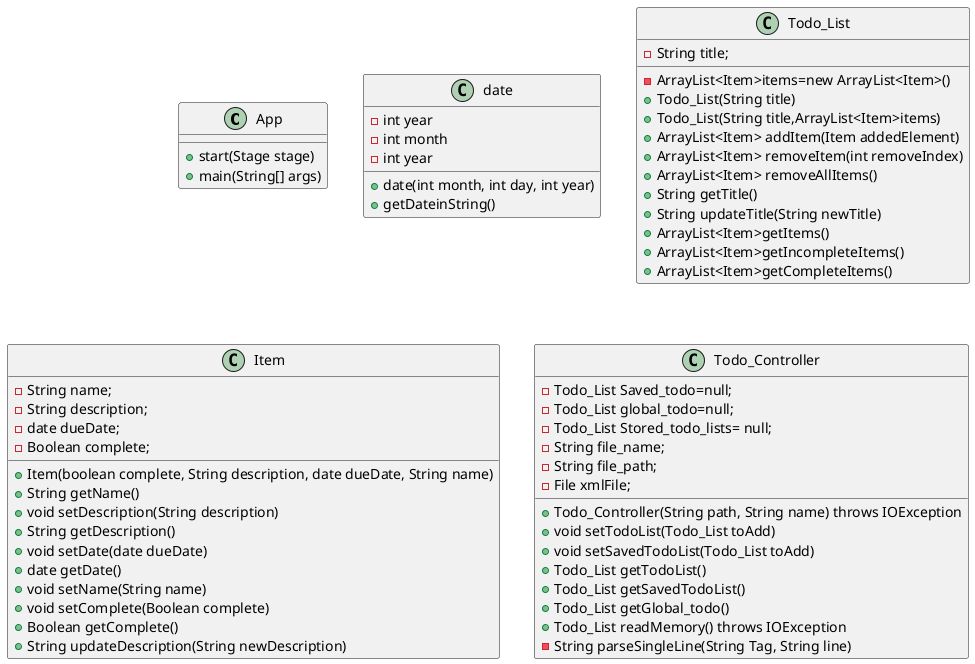 @startuml
'https://plantuml.com/class-diagram

class App{
    + start(Stage stage)
    + main(String[] args)
}

class date{
    -int year
    -int month
    -int year
    +date(int month, int day, int year)
    +getDateinString()
}

class Todo_List {
    - String title;
    - ArrayList<Item>items=new ArrayList<Item>()
    + Todo_List(String title)
    + Todo_List(String title,ArrayList<Item>items)
    + ArrayList<Item> addItem(Item addedElement)
    + ArrayList<Item> removeItem(int removeIndex)
    + ArrayList<Item> removeAllItems()
    + String getTitle()
    + String updateTitle(String newTitle)
    + ArrayList<Item>getItems()
    + ArrayList<Item>getIncompleteItems()
    + ArrayList<Item>getCompleteItems()
}

class Item{
       - String name;
       - String description;
       - date dueDate;
       - Boolean complete;
       + Item(boolean complete, String description, date dueDate, String name)
       + String getName()
       + void setDescription(String description)
       + String getDescription()
       + void setDate(date dueDate)
       + date getDate()
       + void setName(String name)
       + void setComplete(Boolean complete)
       + Boolean getComplete()
       + String updateDescription(String newDescription)
}

class Todo_Controller{
       - Todo_List Saved_todo=null;
       - Todo_List global_todo=null;
       - Todo_List Stored_todo_lists= null;
       - String file_name;
       - String file_path;
       - File xmlFile;
       + Todo_Controller(String path, String name) throws IOException
       + void setTodoList(Todo_List toAdd)
       + void setSavedTodoList(Todo_List toAdd)
       + Todo_List getTodoList()
       + Todo_List getSavedTodoList()
       + Todo_List getGlobal_todo()
       + Todo_List readMemory() throws IOException
       - String parseSingleLine(String Tag, String line)
}

@enduml